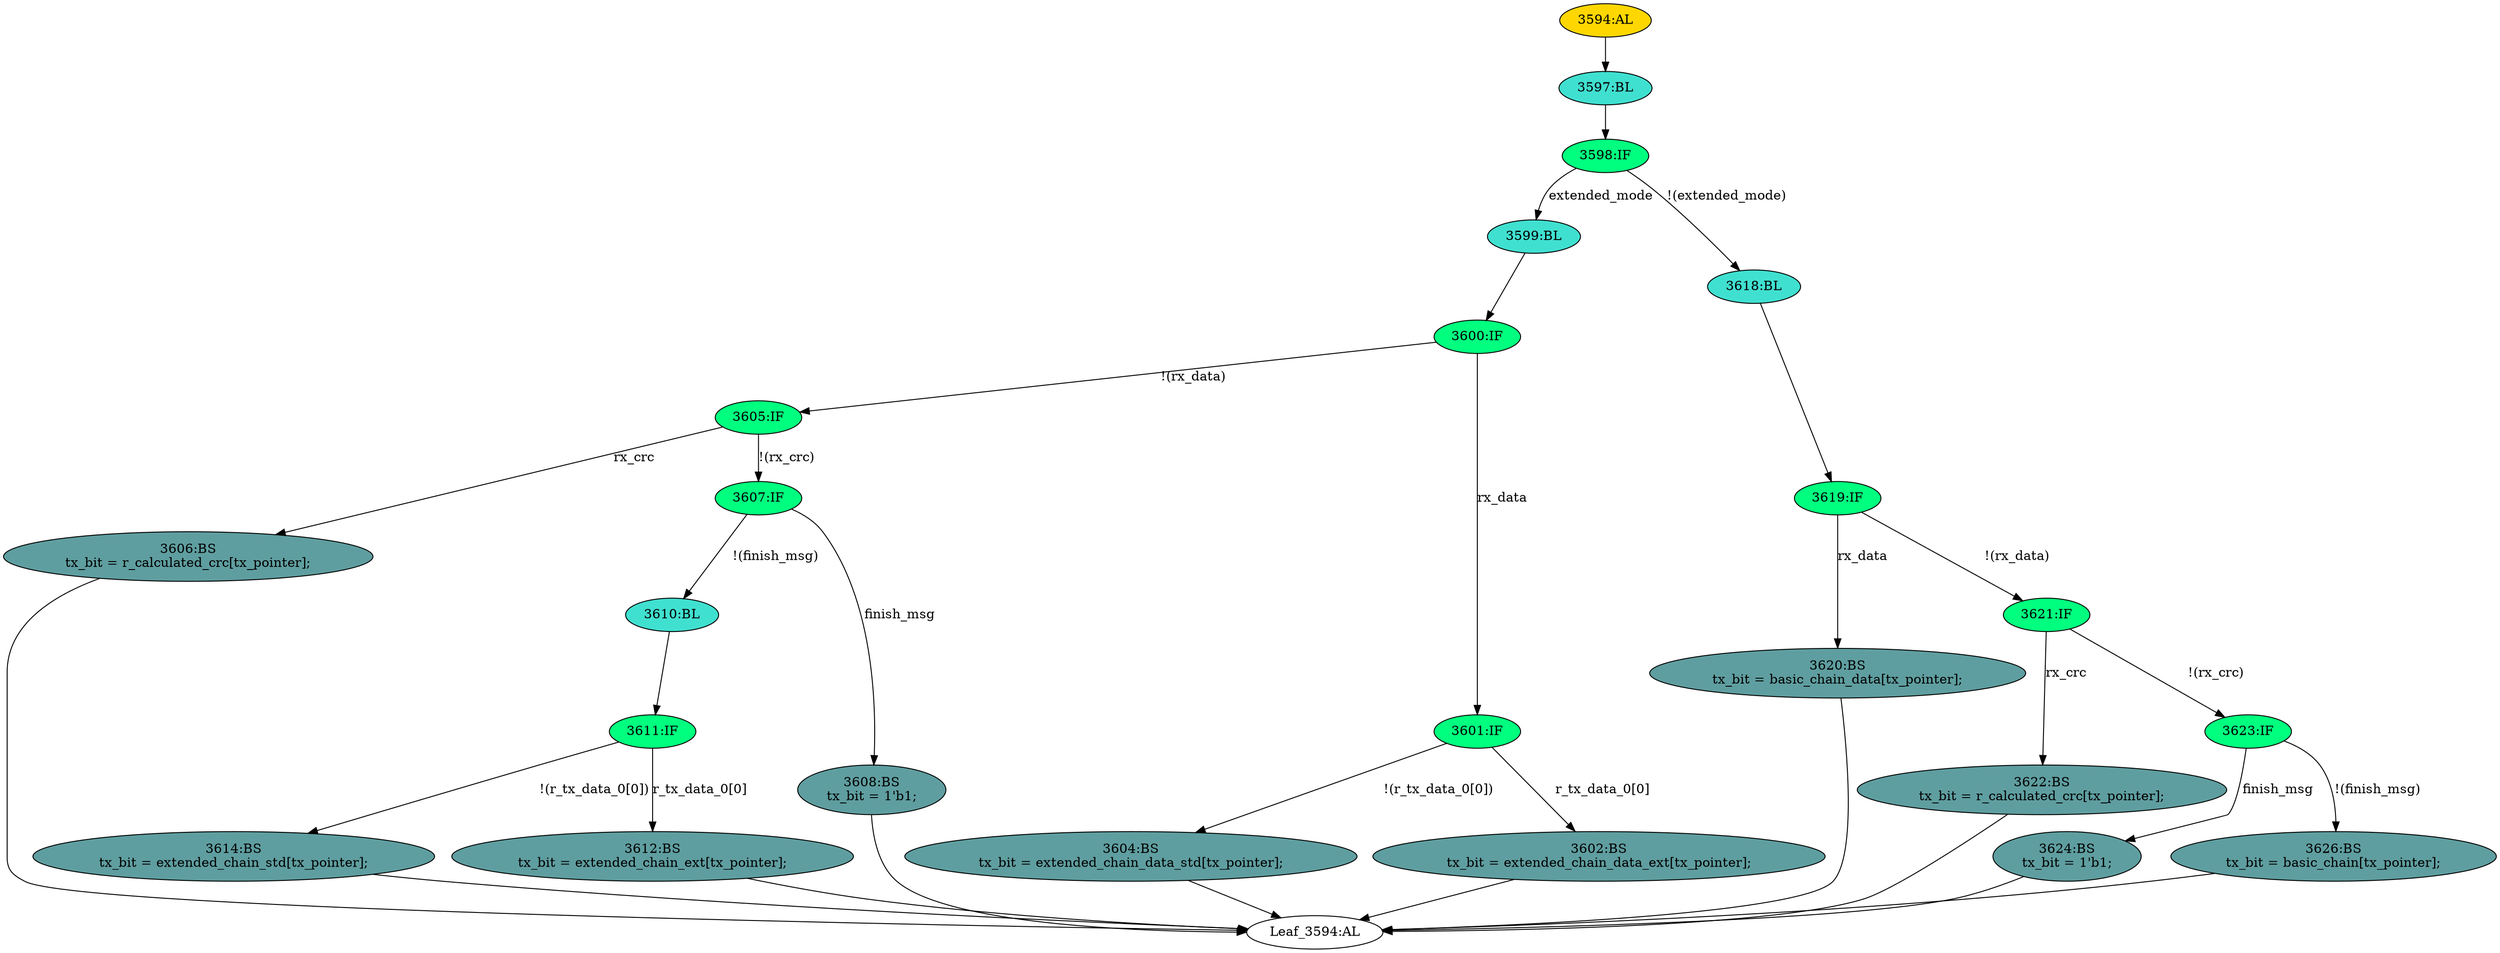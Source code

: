 strict digraph "" {
	node [label="\N"];
	"3610:BL"	 [ast="<pyverilog.vparser.ast.Block object at 0x7f44f6b322d0>",
		fillcolor=turquoise,
		label="3610:BL",
		statements="[]",
		style=filled,
		typ=Block];
	"3611:IF"	 [ast="<pyverilog.vparser.ast.IfStatement object at 0x7f44f6b32310>",
		fillcolor=springgreen,
		label="3611:IF",
		statements="[]",
		style=filled,
		typ=IfStatement];
	"3610:BL" -> "3611:IF"	 [cond="[]",
		lineno=None];
	"3622:BS"	 [ast="<pyverilog.vparser.ast.BlockingSubstitution object at 0x7f44f6b26c90>",
		fillcolor=cadetblue,
		label="3622:BS
tx_bit = r_calculated_crc[tx_pointer];",
		statements="[<pyverilog.vparser.ast.BlockingSubstitution object at 0x7f44f6b26c90>]",
		style=filled,
		typ=BlockingSubstitution];
	"Leaf_3594:AL"	 [def_var="['tx_bit']",
		label="Leaf_3594:AL"];
	"3622:BS" -> "Leaf_3594:AL"	 [cond="[]",
		lineno=None];
	"3597:BL"	 [ast="<pyverilog.vparser.ast.Block object at 0x7f44f6b32810>",
		fillcolor=turquoise,
		label="3597:BL",
		statements="[]",
		style=filled,
		typ=Block];
	"3598:IF"	 [ast="<pyverilog.vparser.ast.IfStatement object at 0x7f44f6b32850>",
		fillcolor=springgreen,
		label="3598:IF",
		statements="[]",
		style=filled,
		typ=IfStatement];
	"3597:BL" -> "3598:IF"	 [cond="[]",
		lineno=None];
	"3614:BS"	 [ast="<pyverilog.vparser.ast.BlockingSubstitution object at 0x7f44f6b32350>",
		fillcolor=cadetblue,
		label="3614:BS
tx_bit = extended_chain_std[tx_pointer];",
		statements="[<pyverilog.vparser.ast.BlockingSubstitution object at 0x7f44f6b32350>]",
		style=filled,
		typ=BlockingSubstitution];
	"3614:BS" -> "Leaf_3594:AL"	 [cond="[]",
		lineno=None];
	"3611:IF" -> "3614:BS"	 [cond="['r_tx_data_0']",
		label="!(r_tx_data_0[0])",
		lineno=3611];
	"3612:BS"	 [ast="<pyverilog.vparser.ast.BlockingSubstitution object at 0x7f44f6b32550>",
		fillcolor=cadetblue,
		label="3612:BS
tx_bit = extended_chain_ext[tx_pointer];",
		statements="[<pyverilog.vparser.ast.BlockingSubstitution object at 0x7f44f6b32550>]",
		style=filled,
		typ=BlockingSubstitution];
	"3611:IF" -> "3612:BS"	 [cond="['r_tx_data_0']",
		label="r_tx_data_0[0]",
		lineno=3611];
	"3619:IF"	 [ast="<pyverilog.vparser.ast.IfStatement object at 0x7f44f6b26850>",
		fillcolor=springgreen,
		label="3619:IF",
		statements="[]",
		style=filled,
		typ=IfStatement];
	"3620:BS"	 [ast="<pyverilog.vparser.ast.BlockingSubstitution object at 0x7f44f6b26ed0>",
		fillcolor=cadetblue,
		label="3620:BS
tx_bit = basic_chain_data[tx_pointer];",
		statements="[<pyverilog.vparser.ast.BlockingSubstitution object at 0x7f44f6b26ed0>]",
		style=filled,
		typ=BlockingSubstitution];
	"3619:IF" -> "3620:BS"	 [cond="['rx_data']",
		label=rx_data,
		lineno=3619];
	"3621:IF"	 [ast="<pyverilog.vparser.ast.IfStatement object at 0x7f44f6b26890>",
		fillcolor=springgreen,
		label="3621:IF",
		statements="[]",
		style=filled,
		typ=IfStatement];
	"3619:IF" -> "3621:IF"	 [cond="['rx_data']",
		label="!(rx_data)",
		lineno=3619];
	"3599:BL"	 [ast="<pyverilog.vparser.ast.Block object at 0x7f44f6b32890>",
		fillcolor=turquoise,
		label="3599:BL",
		statements="[]",
		style=filled,
		typ=Block];
	"3600:IF"	 [ast="<pyverilog.vparser.ast.IfStatement object at 0x7f44f6b328d0>",
		fillcolor=springgreen,
		label="3600:IF",
		statements="[]",
		style=filled,
		typ=IfStatement];
	"3599:BL" -> "3600:IF"	 [cond="[]",
		lineno=None];
	"3623:IF"	 [ast="<pyverilog.vparser.ast.IfStatement object at 0x7f44f6b268d0>",
		fillcolor=springgreen,
		label="3623:IF",
		statements="[]",
		style=filled,
		typ=IfStatement];
	"3624:BS"	 [ast="<pyverilog.vparser.ast.BlockingSubstitution object at 0x7f44f6b26b10>",
		fillcolor=cadetblue,
		label="3624:BS
tx_bit = 1'b1;",
		statements="[<pyverilog.vparser.ast.BlockingSubstitution object at 0x7f44f6b26b10>]",
		style=filled,
		typ=BlockingSubstitution];
	"3623:IF" -> "3624:BS"	 [cond="['finish_msg']",
		label=finish_msg,
		lineno=3623];
	"3626:BS"	 [ast="<pyverilog.vparser.ast.BlockingSubstitution object at 0x7f44f6b26910>",
		fillcolor=cadetblue,
		label="3626:BS
tx_bit = basic_chain[tx_pointer];",
		statements="[<pyverilog.vparser.ast.BlockingSubstitution object at 0x7f44f6b26910>]",
		style=filled,
		typ=BlockingSubstitution];
	"3623:IF" -> "3626:BS"	 [cond="['finish_msg']",
		label="!(finish_msg)",
		lineno=3623];
	"3618:BL"	 [ast="<pyverilog.vparser.ast.Block object at 0x7f44f6b26810>",
		fillcolor=turquoise,
		label="3618:BL",
		statements="[]",
		style=filled,
		typ=Block];
	"3618:BL" -> "3619:IF"	 [cond="[]",
		lineno=None];
	"3605:IF"	 [ast="<pyverilog.vparser.ast.IfStatement object at 0x7f44f6b32910>",
		fillcolor=springgreen,
		label="3605:IF",
		statements="[]",
		style=filled,
		typ=IfStatement];
	"3606:BS"	 [ast="<pyverilog.vparser.ast.BlockingSubstitution object at 0x7f44f6b329d0>",
		fillcolor=cadetblue,
		label="3606:BS
tx_bit = r_calculated_crc[tx_pointer];",
		statements="[<pyverilog.vparser.ast.BlockingSubstitution object at 0x7f44f6b329d0>]",
		style=filled,
		typ=BlockingSubstitution];
	"3605:IF" -> "3606:BS"	 [cond="['rx_crc']",
		label=rx_crc,
		lineno=3605];
	"3607:IF"	 [ast="<pyverilog.vparser.ast.IfStatement object at 0x7f44f6b32950>",
		fillcolor=springgreen,
		label="3607:IF",
		statements="[]",
		style=filled,
		typ=IfStatement];
	"3605:IF" -> "3607:IF"	 [cond="['rx_crc']",
		label="!(rx_crc)",
		lineno=3605];
	"3624:BS" -> "Leaf_3594:AL"	 [cond="[]",
		lineno=None];
	"3608:BS"	 [ast="<pyverilog.vparser.ast.BlockingSubstitution object at 0x7f44f6b32150>",
		fillcolor=cadetblue,
		label="3608:BS
tx_bit = 1'b1;",
		statements="[<pyverilog.vparser.ast.BlockingSubstitution object at 0x7f44f6b32150>]",
		style=filled,
		typ=BlockingSubstitution];
	"3608:BS" -> "Leaf_3594:AL"	 [cond="[]",
		lineno=None];
	"3594:AL"	 [ast="<pyverilog.vparser.ast.Always object at 0x7f44f6b3b210>",
		clk_sens=False,
		fillcolor=gold,
		label="3594:AL",
		sens="['extended_mode', 'rx_data', 'tx_pointer', 'extended_chain_data_std', 'extended_chain_data_ext', 'rx_crc', 'r_calculated_crc', '\
r_tx_data_0', 'extended_chain_ext', 'extended_chain_std', 'basic_chain_data', 'basic_chain', 'finish_msg']",
		statements="[]",
		style=filled,
		typ=Always,
		use_var="['finish_msg', 'r_calculated_crc', 'extended_mode', 'tx_pointer', 'extended_chain_std', 'rx_data', 'extended_chain_ext', 'extended_\
chain_data_std', 'extended_chain_data_ext', 'rx_crc', 'basic_chain', 'r_tx_data_0', 'basic_chain_data']"];
	"3594:AL" -> "3597:BL"	 [cond="[]",
		lineno=None];
	"3604:BS"	 [ast="<pyverilog.vparser.ast.BlockingSubstitution object at 0x7f44f6b32c50>",
		fillcolor=cadetblue,
		label="3604:BS
tx_bit = extended_chain_data_std[tx_pointer];",
		statements="[<pyverilog.vparser.ast.BlockingSubstitution object at 0x7f44f6b32c50>]",
		style=filled,
		typ=BlockingSubstitution];
	"3604:BS" -> "Leaf_3594:AL"	 [cond="[]",
		lineno=None];
	"3600:IF" -> "3605:IF"	 [cond="['rx_data']",
		label="!(rx_data)",
		lineno=3600];
	"3601:IF"	 [ast="<pyverilog.vparser.ast.IfStatement object at 0x7f44f6b32c10>",
		fillcolor=springgreen,
		label="3601:IF",
		statements="[]",
		style=filled,
		typ=IfStatement];
	"3600:IF" -> "3601:IF"	 [cond="['rx_data']",
		label=rx_data,
		lineno=3600];
	"3601:IF" -> "3604:BS"	 [cond="['r_tx_data_0']",
		label="!(r_tx_data_0[0])",
		lineno=3601];
	"3602:BS"	 [ast="<pyverilog.vparser.ast.BlockingSubstitution object at 0x7f44f6b32e50>",
		fillcolor=cadetblue,
		label="3602:BS
tx_bit = extended_chain_data_ext[tx_pointer];",
		statements="[<pyverilog.vparser.ast.BlockingSubstitution object at 0x7f44f6b32e50>]",
		style=filled,
		typ=BlockingSubstitution];
	"3601:IF" -> "3602:BS"	 [cond="['r_tx_data_0']",
		label="r_tx_data_0[0]",
		lineno=3601];
	"3598:IF" -> "3599:BL"	 [cond="['extended_mode']",
		label=extended_mode,
		lineno=3598];
	"3598:IF" -> "3618:BL"	 [cond="['extended_mode']",
		label="!(extended_mode)",
		lineno=3598];
	"3602:BS" -> "Leaf_3594:AL"	 [cond="[]",
		lineno=None];
	"3620:BS" -> "Leaf_3594:AL"	 [cond="[]",
		lineno=None];
	"3626:BS" -> "Leaf_3594:AL"	 [cond="[]",
		lineno=None];
	"3606:BS" -> "Leaf_3594:AL"	 [cond="[]",
		lineno=None];
	"3607:IF" -> "3610:BL"	 [cond="['finish_msg']",
		label="!(finish_msg)",
		lineno=3607];
	"3607:IF" -> "3608:BS"	 [cond="['finish_msg']",
		label=finish_msg,
		lineno=3607];
	"3621:IF" -> "3622:BS"	 [cond="['rx_crc']",
		label=rx_crc,
		lineno=3621];
	"3621:IF" -> "3623:IF"	 [cond="['rx_crc']",
		label="!(rx_crc)",
		lineno=3621];
	"3612:BS" -> "Leaf_3594:AL"	 [cond="[]",
		lineno=None];
}

